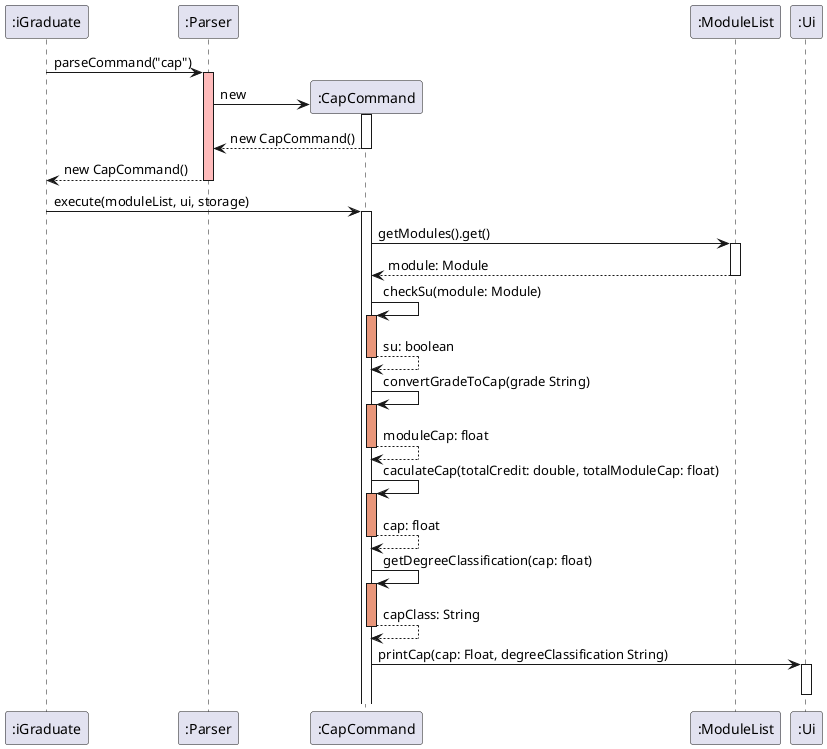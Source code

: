 @startuml
participant ":iGraduate" as iGraduate
participant ":Parser" as Parser
participant ":CapCommand" as CapCommand
participant ":ModuleList" as ModuleList
participant ":Ui" as Ui

iGraduate -> Parser: parseCommand("cap")
activate Parser #FFBBBB

create CapCommand
Parser -> CapCommand: new
activate CapCommand
CapCommand --> Parser: new CapCommand()
deactivate CapCommand

Parser --> iGraduate: new CapCommand()
deactivate Parser

iGraduate -> CapCommand: execute(moduleList, ui, storage)
activate CapCommand

CapCommand -> ModuleList: getModules().get()
activate ModuleList
ModuleList --> CapCommand: module: Module
deactivate ModuleList

CapCommand -> CapCommand:checkSu(module: Module)
activate CapCommand #DarkSalmon
return su: boolean

CapCommand -> CapCommand:convertGradeToCap(grade String)
activate CapCommand #DarkSalmon
return moduleCap: float

CapCommand -> CapCommand:caculateCap(totalCredit: double, totalModuleCap: float)
activate CapCommand #DarkSalmon
return cap: float

CapCommand -> CapCommand:getDegreeClassification(cap: float)
activate CapCommand #DarkSalmon
return capClass: String

CapCommand -> Ui: printCap(cap: Float, degreeClassification String)
activate Ui
deactivate Ui

@enduml